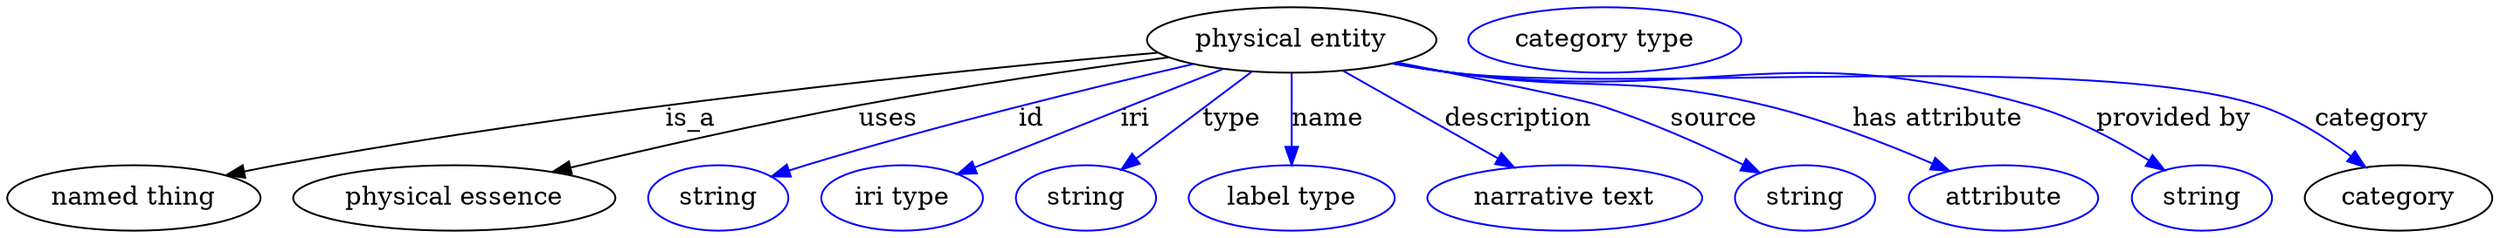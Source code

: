 digraph {
	graph [bb="0,0,1362.9,123"];
	node [label="\N"];
	"physical entity"	[height=0.5,
		label="physical entity",
		pos="705.54,105",
		width=2.2026];
	"named thing"	[height=0.5,
		pos="69.544,18",
		width=1.9318];
	"physical entity" -> "named thing"	[label=is_a,
		lp="376.54,61.5",
		pos="e,120.45,30.416 632.82,97.67 563.3,91.362 455.61,80.916 362.54,69 267.09,56.778 243.18,53.464 148.54,36 142.71,34.924 136.65,33.739 \
130.59,32.511"];
	"physical essence"	[height=0.5,
		pos="245.54,18",
		width=2.4553];
	"physical entity" -> "physical essence"	[label=uses,
		lp="484.04,61.5",
		pos="e,299.59,32.374 638.12,95.467 590.35,89.083 524.82,79.646 467.54,69 413.92,59.033 353.57,45.274 309.34,34.713"];
	id	[color=blue,
		height=0.5,
		label=string,
		pos="390.54,18",
		width=1.0652];
	"physical entity" -> id	[color=blue,
		label=id,
		lp="562.54,61.5",
		pos="e,419.59,29.766 651.45,91.749 597.23,79.113 511.55,58.173 438.54,36 435.46,35.062 432.27,34.046 429.09,32.993",
		style=solid];
	iri	[color=blue,
		height=0.5,
		label="iri type",
		pos="491.54,18",
		width=1.2277];
	"physical entity" -> iri	[color=blue,
		label=iri,
		lp="619.54,61.5",
		pos="e,522.01,31.103 667.78,88.999 629.5,73.797 570.52,50.369 531.48,34.864",
		style=solid];
	type	[color=blue,
		height=0.5,
		label=string,
		pos="592.54,18",
		width=1.0652];
	"physical entity" -> type	[color=blue,
		label=type,
		lp="672.54,61.5",
		pos="e,612,33.636 683.76,87.611 665.66,73.996 639.79,54.542 620.23,39.825",
		style=solid];
	name	[color=blue,
		height=0.5,
		label="label type",
		pos="705.54,18",
		width=1.5707];
	"physical entity" -> name	[color=blue,
		label=name,
		lp="725.54,61.5",
		pos="e,705.54,36.175 705.54,86.799 705.54,75.163 705.54,59.548 705.54,46.237",
		style=solid];
	description	[color=blue,
		height=0.5,
		label="narrative text",
		pos="855.54,18",
		width=2.0943];
	"physical entity" -> description	[color=blue,
		label=description,
		lp="830.04,61.5",
		pos="e,827.71,34.772 733.76,88.012 757.82,74.375 792.59,54.675 818.82,39.811",
		style=solid];
	source	[color=blue,
		height=0.5,
		label=string,
		pos="987.54,18",
		width=1.0652];
	"physical entity" -> source	[color=blue,
		label=source,
		lp="937.54,61.5",
		pos="e,962.56,31.9 763.42,92.644 808.04,83.782 863.88,72.42 874.54,69 901.77,60.267 931.27,47.075 953.31,36.434",
		style=solid];
	"has attribute"	[color=blue,
		height=0.5,
		label=attribute,
		pos="1095.5,18",
		width=1.4443];
	"physical entity" -> "has attribute"	[color=blue,
		label="has attribute",
		lp="1060.5,61.5",
		pos="e,1066,32.916 762.23,92.302 772.62,90.371 783.39,88.51 793.54,87 869.57,75.7 890.81,86.951 965.54,69 997.13,61.413 1031.4,48.021 \
1056.8,37.004",
		style=solid];
	"provided by"	[color=blue,
		height=0.5,
		label=string,
		pos="1203.5,18",
		width=1.0652];
	"physical entity" -> "provided by"	[color=blue,
		label="provided by",
		lp="1189,61.5",
		pos="e,1183.1,33.543 761.23,92.073 771.91,90.117 783.04,88.305 793.54,87 863.78,78.268 1043.5,88.369 1111.5,69 1134,62.603 1157.1,50.018 \
1174.6,39.075",
		style=solid];
	category	[height=0.5,
		pos="1311.5,18",
		width=1.4263];
	"physical entity" -> category	[color=blue,
		label=category,
		lp="1298,61.5",
		pos="e,1293.4,35.093 760.74,92.024 771.57,90.047 782.88,88.24 793.54,87 891.19,75.645 1142,99.11 1235.5,69 1253.6,63.191 1271.4,51.831 \
1285.3,41.405",
		style=solid];
	"named thing_category"	[color=blue,
		height=0.5,
		label="category type",
		pos="877.54,105",
		width=2.0762];
}
